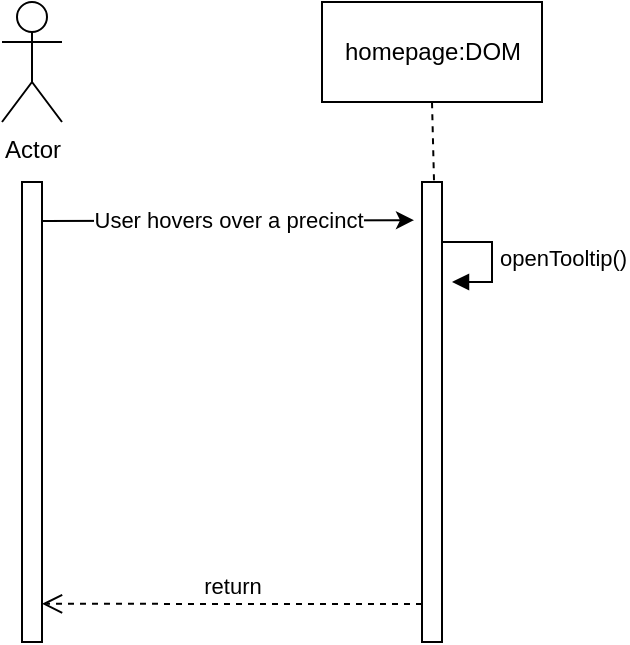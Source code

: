 <mxfile version="10.6.0" type="device"><diagram id="02y1Uhjs8vGWk4LElC-Z" name="Page-1"><mxGraphModel dx="918" dy="616" grid="1" gridSize="10" guides="1" tooltips="1" connect="1" arrows="1" fold="1" page="1" pageScale="1" pageWidth="850" pageHeight="1100" math="0" shadow="0"><root><mxCell id="0"/><mxCell id="1" parent="0"/><mxCell id="yqz4GAh0PInRxz31YgPB-1" value="" style="html=1;points=[];perimeter=orthogonalPerimeter;" vertex="1" parent="1"><mxGeometry x="240" y="110" width="10" height="230" as="geometry"/></mxCell><mxCell id="yqz4GAh0PInRxz31YgPB-2" value="homepage:DOM" style="html=1;" vertex="1" parent="1"><mxGeometry x="190" y="20" width="110" height="50" as="geometry"/></mxCell><mxCell id="yqz4GAh0PInRxz31YgPB-3" value="" style="endArrow=none;dashed=1;html=1;entryX=0.5;entryY=1;entryDx=0;entryDy=0;exitX=0.6;exitY=-0.004;exitDx=0;exitDy=0;exitPerimeter=0;" edge="1" parent="1" source="yqz4GAh0PInRxz31YgPB-1" target="yqz4GAh0PInRxz31YgPB-2"><mxGeometry width="50" height="50" relative="1" as="geometry"><mxPoint x="40" y="280" as="sourcePoint"/><mxPoint x="90" y="230" as="targetPoint"/></mxGeometry></mxCell><mxCell id="yqz4GAh0PInRxz31YgPB-4" value="openTooltip()" style="edgeStyle=orthogonalEdgeStyle;html=1;align=left;spacingLeft=2;endArrow=block;rounded=0;entryX=1;entryY=0;" edge="1" parent="1"><mxGeometry relative="1" as="geometry"><mxPoint x="250" y="140" as="sourcePoint"/><Array as="points"><mxPoint x="275" y="140"/></Array><mxPoint x="255" y="160" as="targetPoint"/></mxGeometry></mxCell><mxCell id="yqz4GAh0PInRxz31YgPB-5" value="Actor" style="shape=umlActor;verticalLabelPosition=bottom;labelBackgroundColor=#ffffff;verticalAlign=top;html=1;outlineConnect=0;" vertex="1" parent="1"><mxGeometry x="30" y="20" width="30" height="60" as="geometry"/></mxCell><mxCell id="yqz4GAh0PInRxz31YgPB-6" value="" style="html=1;points=[];perimeter=orthogonalPerimeter;" vertex="1" parent="1"><mxGeometry x="40" y="110" width="10" height="230" as="geometry"/></mxCell><mxCell id="yqz4GAh0PInRxz31YgPB-9" value="User hovers over a precinct" style="endArrow=classic;html=1;entryX=-0.4;entryY=0.083;entryDx=0;entryDy=0;entryPerimeter=0;" edge="1" parent="1" target="yqz4GAh0PInRxz31YgPB-1"><mxGeometry width="50" height="50" relative="1" as="geometry"><mxPoint x="50" y="129.5" as="sourcePoint"/><mxPoint x="130" y="129.5" as="targetPoint"/></mxGeometry></mxCell><mxCell id="yqz4GAh0PInRxz31YgPB-10" value="return" style="html=1;verticalAlign=bottom;endArrow=open;dashed=1;endSize=8;entryX=1;entryY=0.917;entryDx=0;entryDy=0;entryPerimeter=0;" edge="1" parent="1" target="yqz4GAh0PInRxz31YgPB-6"><mxGeometry relative="1" as="geometry"><mxPoint x="240" y="321" as="sourcePoint"/><mxPoint x="150" y="320" as="targetPoint"/></mxGeometry></mxCell></root></mxGraphModel></diagram></mxfile>